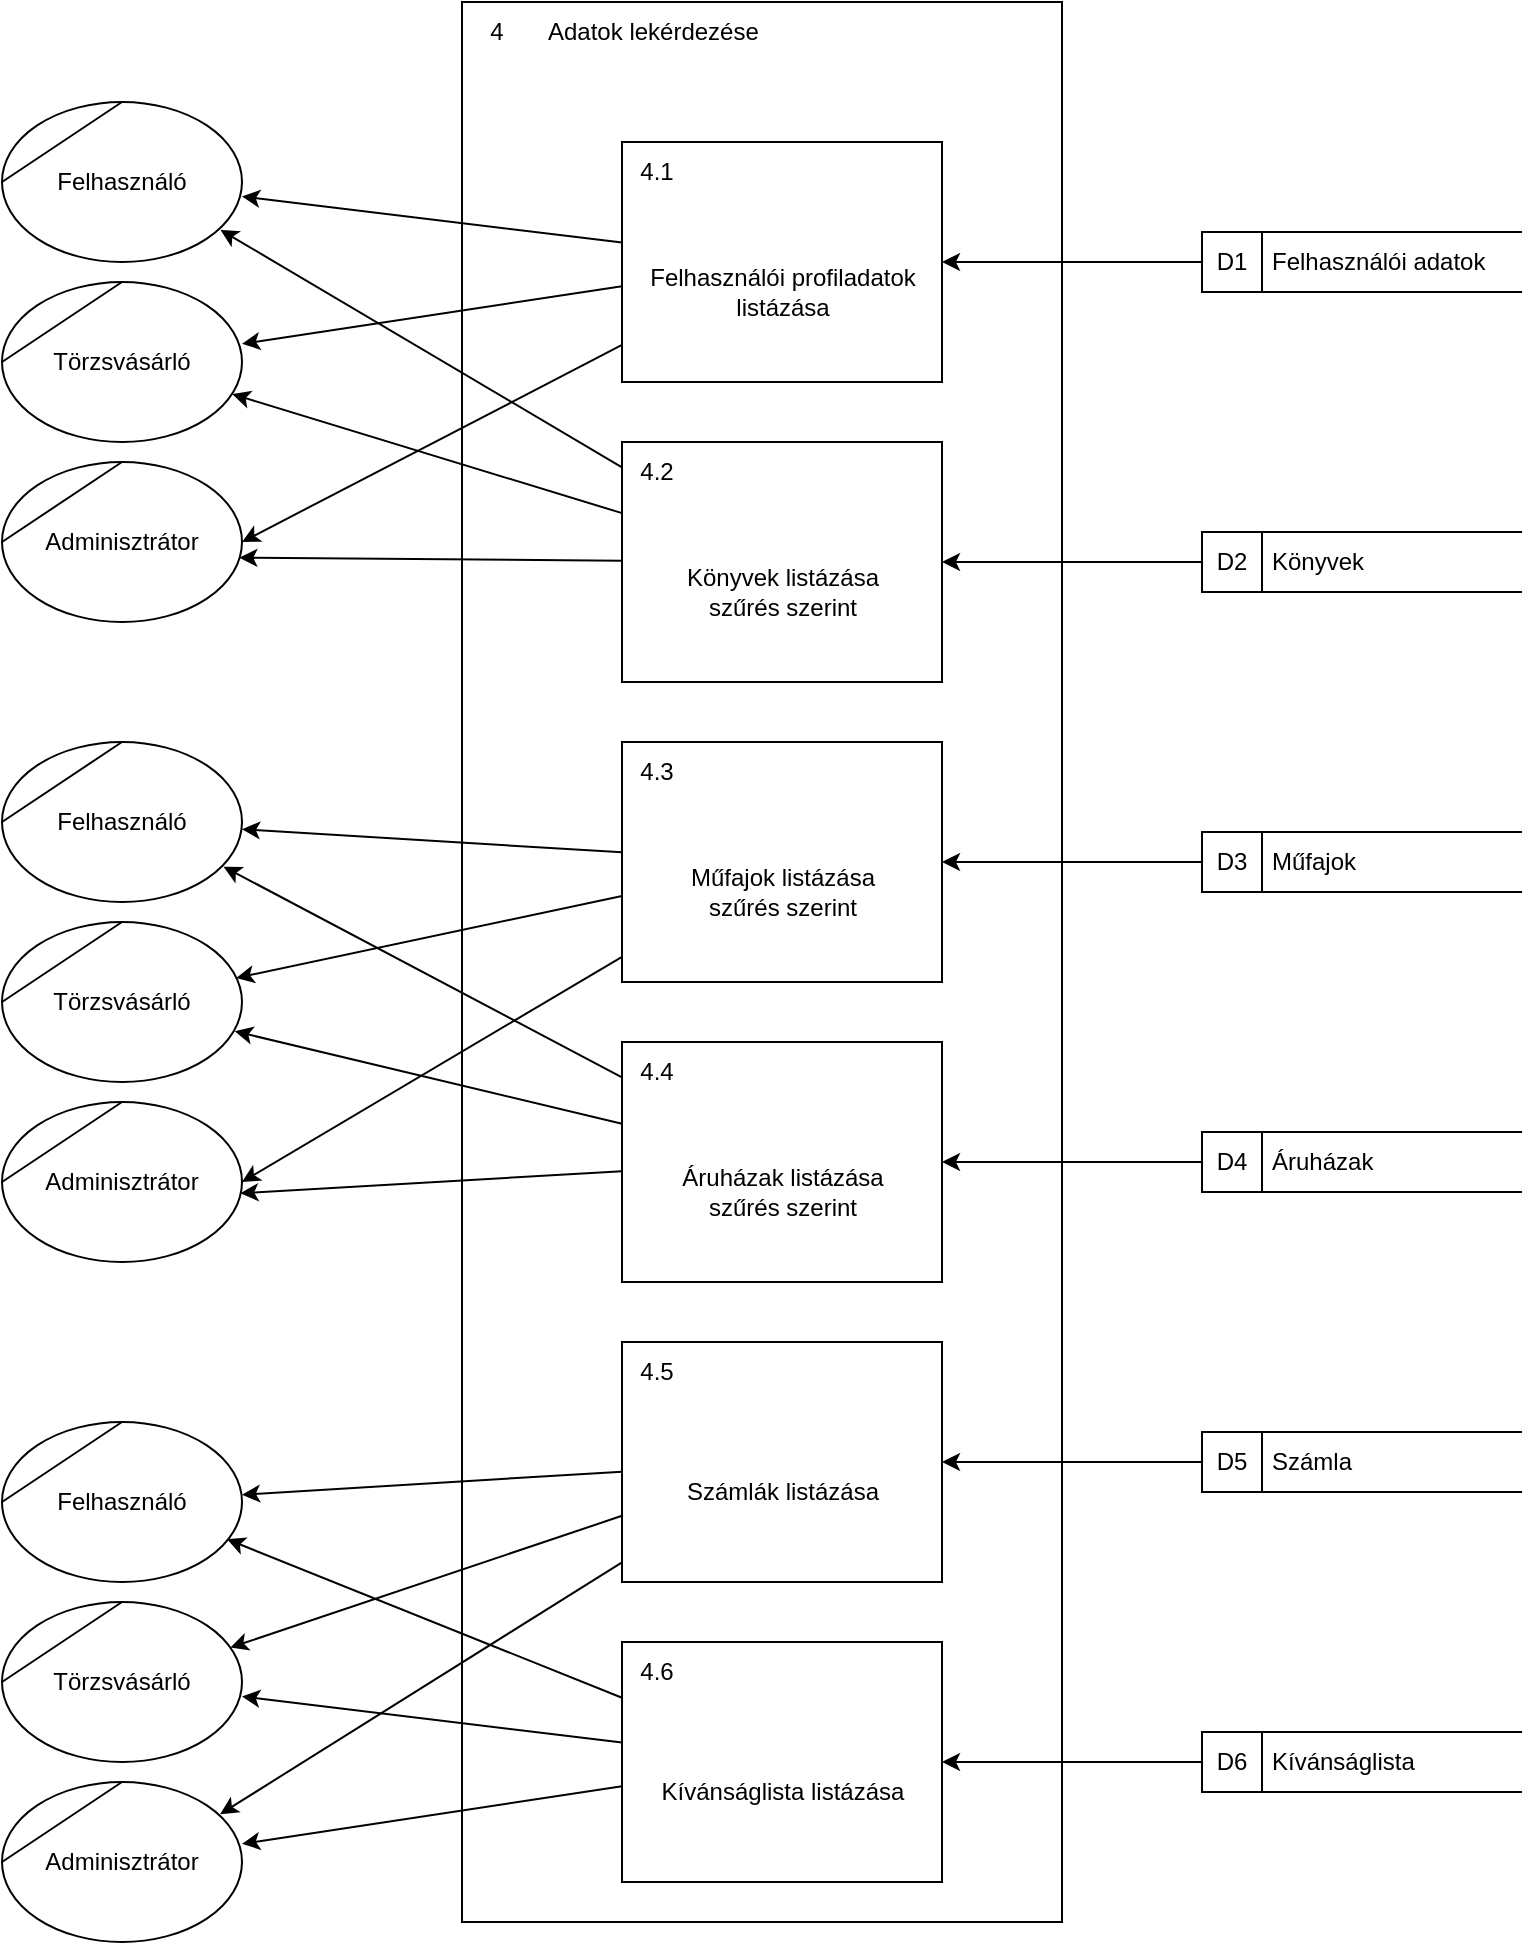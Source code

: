 <mxfile version="20.8.20" type="device"><diagram name="Page-1" id="K_e97rabE4njH5_hr9En"><mxGraphModel dx="1028" dy="612" grid="1" gridSize="10" guides="1" tooltips="1" connect="1" arrows="1" fold="1" page="1" pageScale="1" pageWidth="827" pageHeight="1169" math="0" shadow="0"><root><mxCell id="0"/><mxCell id="1" parent="0"/><mxCell id="kjCpmygRTnwy49NZT4AU-1" value="" style="html=1;dashed=0;whitespace=wrap;shape=mxgraph.dfd.process;align=center;container=1;collapsible=0;spacingTop=30;" vertex="1" parent="1"><mxGeometry x="230" y="70" width="300" height="960" as="geometry"/></mxCell><mxCell id="kjCpmygRTnwy49NZT4AU-2" value="4" style="text;html=1;strokeColor=none;fillColor=none;align=center;verticalAlign=middle;whiteSpace=wrap;rounded=0;movable=0;resizable=0;rotatable=0;cloneable=0;deletable=0;connectable=0;allowArrows=0;pointerEvents=1;" vertex="1" parent="kjCpmygRTnwy49NZT4AU-1"><mxGeometry width="35" height="30" as="geometry"/></mxCell><mxCell id="kjCpmygRTnwy49NZT4AU-3" value="Adatok lekérdezése" style="text;html=1;strokeColor=none;fillColor=none;align=left;verticalAlign=middle;whiteSpace=wrap;rounded=0;movable=0;resizable=0;connectable=0;allowArrows=0;rotatable=0;cloneable=0;deletable=0;spacingLeft=6;autosize=1;resizeWidth=0;" vertex="1" parent="kjCpmygRTnwy49NZT4AU-1"><mxGeometry x="35" width="130" height="30" as="geometry"/></mxCell><mxCell id="kjCpmygRTnwy49NZT4AU-77" value="Kívánságlista listázása" style="html=1;dashed=0;whitespace=wrap;shape=mxgraph.dfd.process2;align=center;container=1;collapsible=0;spacingTop=30;" vertex="1" parent="kjCpmygRTnwy49NZT4AU-1"><mxGeometry x="80" y="820" width="160" height="120" as="geometry"/></mxCell><mxCell id="kjCpmygRTnwy49NZT4AU-78" value="4.6" style="text;html=1;strokeColor=none;fillColor=none;align=center;verticalAlign=middle;whiteSpace=wrap;rounded=0;connectable=0;allowArrows=0;editable=1;movable=0;resizable=0;rotatable=0;deletable=0;locked=0;cloneable=0;" vertex="1" parent="kjCpmygRTnwy49NZT4AU-77"><mxGeometry width="35" height="30" as="geometry"/></mxCell><mxCell id="kjCpmygRTnwy49NZT4AU-79" value="" style="text;strokeColor=none;fillColor=none;align=left;verticalAlign=middle;whiteSpace=wrap;rounded=0;autosize=1;connectable=0;allowArrows=0;movable=0;resizable=0;rotatable=0;deletable=0;cloneable=0;spacingLeft=6;fontStyle=0;html=1;" vertex="1" parent="kjCpmygRTnwy49NZT4AU-77"><mxGeometry x="35" y="-5" width="50" height="40" as="geometry"/></mxCell><mxCell id="kjCpmygRTnwy49NZT4AU-22" value="Felhasználói adatok" style="html=1;dashed=0;whitespace=wrap;shape=mxgraph.dfd.dataStoreID;align=left;spacingLeft=33;container=1;collapsible=0;autosize=0;" vertex="1" parent="1"><mxGeometry x="600" y="185" width="160" height="30" as="geometry"/></mxCell><mxCell id="kjCpmygRTnwy49NZT4AU-23" value="D1" style="text;html=1;strokeColor=none;fillColor=none;align=center;verticalAlign=middle;whiteSpace=wrap;rounded=0;movable=0;resizable=0;rotatable=0;cloneable=0;deletable=0;allowArrows=0;connectable=0;" vertex="1" parent="kjCpmygRTnwy49NZT4AU-22"><mxGeometry width="30" height="30" as="geometry"/></mxCell><mxCell id="kjCpmygRTnwy49NZT4AU-24" value="Könyvek" style="html=1;dashed=0;whitespace=wrap;shape=mxgraph.dfd.dataStoreID;align=left;spacingLeft=33;container=1;collapsible=0;autosize=0;" vertex="1" parent="1"><mxGeometry x="600" y="335" width="160" height="30" as="geometry"/></mxCell><mxCell id="kjCpmygRTnwy49NZT4AU-25" value="D2" style="text;html=1;strokeColor=none;fillColor=none;align=center;verticalAlign=middle;whiteSpace=wrap;rounded=0;movable=0;resizable=0;rotatable=0;cloneable=0;deletable=0;allowArrows=0;connectable=0;" vertex="1" parent="kjCpmygRTnwy49NZT4AU-24"><mxGeometry width="30" height="30" as="geometry"/></mxCell><mxCell id="kjCpmygRTnwy49NZT4AU-26" value="Műfajok" style="html=1;dashed=0;whitespace=wrap;shape=mxgraph.dfd.dataStoreID;align=left;spacingLeft=33;container=1;collapsible=0;autosize=0;" vertex="1" parent="1"><mxGeometry x="600" y="485" width="160" height="30" as="geometry"/></mxCell><mxCell id="kjCpmygRTnwy49NZT4AU-27" value="D3" style="text;html=1;strokeColor=none;fillColor=none;align=center;verticalAlign=middle;whiteSpace=wrap;rounded=0;movable=0;resizable=0;rotatable=0;cloneable=0;deletable=0;allowArrows=0;connectable=0;" vertex="1" parent="kjCpmygRTnwy49NZT4AU-26"><mxGeometry width="30" height="30" as="geometry"/></mxCell><mxCell id="kjCpmygRTnwy49NZT4AU-28" value="Áruházak" style="html=1;dashed=0;whitespace=wrap;shape=mxgraph.dfd.dataStoreID;align=left;spacingLeft=33;container=1;collapsible=0;autosize=0;" vertex="1" parent="1"><mxGeometry x="600" y="635" width="160" height="30" as="geometry"/></mxCell><mxCell id="kjCpmygRTnwy49NZT4AU-29" value="D4" style="text;html=1;strokeColor=none;fillColor=none;align=center;verticalAlign=middle;whiteSpace=wrap;rounded=0;movable=0;resizable=0;rotatable=0;cloneable=0;deletable=0;allowArrows=0;connectable=0;" vertex="1" parent="kjCpmygRTnwy49NZT4AU-28"><mxGeometry width="30" height="30" as="geometry"/></mxCell><mxCell id="kjCpmygRTnwy49NZT4AU-30" value="Számla" style="html=1;dashed=0;whitespace=wrap;shape=mxgraph.dfd.dataStoreID;align=left;spacingLeft=33;container=1;collapsible=0;autosize=0;" vertex="1" parent="1"><mxGeometry x="600" y="785" width="160" height="30" as="geometry"/></mxCell><mxCell id="kjCpmygRTnwy49NZT4AU-31" value="D5" style="text;html=1;strokeColor=none;fillColor=none;align=center;verticalAlign=middle;whiteSpace=wrap;rounded=0;movable=0;resizable=0;rotatable=0;cloneable=0;deletable=0;allowArrows=0;connectable=0;" vertex="1" parent="kjCpmygRTnwy49NZT4AU-30"><mxGeometry width="30" height="30" as="geometry"/></mxCell><mxCell id="kjCpmygRTnwy49NZT4AU-47" value="Felhasználói profiladatok&lt;br&gt;listázása" style="html=1;dashed=0;whitespace=wrap;shape=mxgraph.dfd.process2;align=center;container=1;collapsible=0;spacingTop=30;" vertex="1" parent="1"><mxGeometry x="310" y="140" width="160" height="120" as="geometry"/></mxCell><mxCell id="kjCpmygRTnwy49NZT4AU-48" value="4.1" style="text;html=1;strokeColor=none;fillColor=none;align=center;verticalAlign=middle;whiteSpace=wrap;rounded=0;connectable=0;allowArrows=0;editable=1;movable=0;resizable=0;rotatable=0;deletable=0;locked=0;cloneable=0;" vertex="1" parent="kjCpmygRTnwy49NZT4AU-47"><mxGeometry width="35" height="30" as="geometry"/></mxCell><mxCell id="kjCpmygRTnwy49NZT4AU-49" value="" style="text;strokeColor=none;fillColor=none;align=left;verticalAlign=middle;whiteSpace=wrap;rounded=0;autosize=1;connectable=0;allowArrows=0;movable=0;resizable=0;rotatable=0;deletable=0;cloneable=0;spacingLeft=6;fontStyle=0;html=1;" vertex="1" parent="kjCpmygRTnwy49NZT4AU-47"><mxGeometry x="35" y="-5" width="50" height="40" as="geometry"/></mxCell><mxCell id="kjCpmygRTnwy49NZT4AU-50" value="Könyvek listázása&lt;br&gt;szűrés szerint" style="html=1;dashed=0;whitespace=wrap;shape=mxgraph.dfd.process2;align=center;container=1;collapsible=0;spacingTop=30;" vertex="1" parent="1"><mxGeometry x="310" y="290" width="160" height="120" as="geometry"/></mxCell><mxCell id="kjCpmygRTnwy49NZT4AU-51" value="4.2" style="text;html=1;strokeColor=none;fillColor=none;align=center;verticalAlign=middle;whiteSpace=wrap;rounded=0;connectable=0;allowArrows=0;editable=1;movable=0;resizable=0;rotatable=0;deletable=0;locked=0;cloneable=0;" vertex="1" parent="kjCpmygRTnwy49NZT4AU-50"><mxGeometry width="35" height="30" as="geometry"/></mxCell><mxCell id="kjCpmygRTnwy49NZT4AU-52" value="" style="text;strokeColor=none;fillColor=none;align=left;verticalAlign=middle;whiteSpace=wrap;rounded=0;autosize=1;connectable=0;allowArrows=0;movable=0;resizable=0;rotatable=0;deletable=0;cloneable=0;spacingLeft=6;fontStyle=0;html=1;" vertex="1" parent="kjCpmygRTnwy49NZT4AU-50"><mxGeometry x="35" y="-5" width="50" height="40" as="geometry"/></mxCell><mxCell id="kjCpmygRTnwy49NZT4AU-53" value="Műfajok listázása&lt;br&gt;szűrés szerint" style="html=1;dashed=0;whitespace=wrap;shape=mxgraph.dfd.process2;align=center;container=1;collapsible=0;spacingTop=30;" vertex="1" parent="1"><mxGeometry x="310" y="440" width="160" height="120" as="geometry"/></mxCell><mxCell id="kjCpmygRTnwy49NZT4AU-54" value="4.3" style="text;html=1;strokeColor=none;fillColor=none;align=center;verticalAlign=middle;whiteSpace=wrap;rounded=0;connectable=0;allowArrows=0;editable=1;movable=0;resizable=0;rotatable=0;deletable=0;locked=0;cloneable=0;" vertex="1" parent="kjCpmygRTnwy49NZT4AU-53"><mxGeometry width="35" height="30" as="geometry"/></mxCell><mxCell id="kjCpmygRTnwy49NZT4AU-55" value="" style="text;strokeColor=none;fillColor=none;align=left;verticalAlign=middle;whiteSpace=wrap;rounded=0;autosize=1;connectable=0;allowArrows=0;movable=0;resizable=0;rotatable=0;deletable=0;cloneable=0;spacingLeft=6;fontStyle=0;html=1;" vertex="1" parent="kjCpmygRTnwy49NZT4AU-53"><mxGeometry x="35" y="-5" width="50" height="40" as="geometry"/></mxCell><mxCell id="kjCpmygRTnwy49NZT4AU-56" value="Áruházak listázása&lt;br&gt;szűrés szerint" style="html=1;dashed=0;whitespace=wrap;shape=mxgraph.dfd.process2;align=center;container=1;collapsible=0;spacingTop=30;" vertex="1" parent="1"><mxGeometry x="310" y="590" width="160" height="120" as="geometry"/></mxCell><mxCell id="kjCpmygRTnwy49NZT4AU-57" value="4.4" style="text;html=1;strokeColor=none;fillColor=none;align=center;verticalAlign=middle;whiteSpace=wrap;rounded=0;connectable=0;allowArrows=0;editable=1;movable=0;resizable=0;rotatable=0;deletable=0;locked=0;cloneable=0;" vertex="1" parent="kjCpmygRTnwy49NZT4AU-56"><mxGeometry width="35" height="30" as="geometry"/></mxCell><mxCell id="kjCpmygRTnwy49NZT4AU-58" value="" style="text;strokeColor=none;fillColor=none;align=left;verticalAlign=middle;whiteSpace=wrap;rounded=0;autosize=1;connectable=0;allowArrows=0;movable=0;resizable=0;rotatable=0;deletable=0;cloneable=0;spacingLeft=6;fontStyle=0;html=1;" vertex="1" parent="kjCpmygRTnwy49NZT4AU-56"><mxGeometry x="35" y="-5" width="50" height="40" as="geometry"/></mxCell><mxCell id="kjCpmygRTnwy49NZT4AU-59" value="Számlák listázása" style="html=1;dashed=0;whitespace=wrap;shape=mxgraph.dfd.process2;align=center;container=1;collapsible=0;spacingTop=30;" vertex="1" parent="1"><mxGeometry x="310" y="740" width="160" height="120" as="geometry"/></mxCell><mxCell id="kjCpmygRTnwy49NZT4AU-60" value="4.5" style="text;html=1;strokeColor=none;fillColor=none;align=center;verticalAlign=middle;whiteSpace=wrap;rounded=0;connectable=0;allowArrows=0;editable=1;movable=0;resizable=0;rotatable=0;deletable=0;locked=0;cloneable=0;" vertex="1" parent="kjCpmygRTnwy49NZT4AU-59"><mxGeometry width="35" height="30" as="geometry"/></mxCell><mxCell id="kjCpmygRTnwy49NZT4AU-61" value="" style="text;strokeColor=none;fillColor=none;align=left;verticalAlign=middle;whiteSpace=wrap;rounded=0;autosize=1;connectable=0;allowArrows=0;movable=0;resizable=0;rotatable=0;deletable=0;cloneable=0;spacingLeft=6;fontStyle=0;html=1;" vertex="1" parent="kjCpmygRTnwy49NZT4AU-59"><mxGeometry x="35" y="-5" width="50" height="40" as="geometry"/></mxCell><mxCell id="kjCpmygRTnwy49NZT4AU-80" value="Kívánságlista" style="html=1;dashed=0;whitespace=wrap;shape=mxgraph.dfd.dataStoreID;align=left;spacingLeft=33;container=1;collapsible=0;autosize=0;" vertex="1" parent="1"><mxGeometry x="600" y="935" width="160" height="30" as="geometry"/></mxCell><mxCell id="kjCpmygRTnwy49NZT4AU-81" value="D6" style="text;html=1;strokeColor=none;fillColor=none;align=center;verticalAlign=middle;whiteSpace=wrap;rounded=0;movable=0;resizable=0;rotatable=0;cloneable=0;deletable=0;allowArrows=0;connectable=0;" vertex="1" parent="kjCpmygRTnwy49NZT4AU-80"><mxGeometry width="30" height="30" as="geometry"/></mxCell><mxCell id="kjCpmygRTnwy49NZT4AU-82" value="" style="endArrow=classic;html=1;rounded=0;verticalAlign=bottom;" edge="1" parent="1" source="kjCpmygRTnwy49NZT4AU-80" target="kjCpmygRTnwy49NZT4AU-77"><mxGeometry x="-0.231" y="-10" width="50" height="50" relative="1" as="geometry"><mxPoint x="460" y="720" as="sourcePoint"/><mxPoint x="580" y="720" as="targetPoint"/><mxPoint x="-1" as="offset"/></mxGeometry></mxCell><mxCell id="kjCpmygRTnwy49NZT4AU-84" value="" style="endArrow=classic;html=1;rounded=0;verticalAlign=bottom;" edge="1" parent="1" source="kjCpmygRTnwy49NZT4AU-30" target="kjCpmygRTnwy49NZT4AU-59"><mxGeometry width="50" height="50" relative="1" as="geometry"><mxPoint x="570" y="963" as="sourcePoint"/><mxPoint x="480" y="962" as="targetPoint"/></mxGeometry></mxCell><mxCell id="kjCpmygRTnwy49NZT4AU-85" value="" style="endArrow=classic;html=1;rounded=0;verticalAlign=bottom;" edge="1" parent="1" source="kjCpmygRTnwy49NZT4AU-28" target="kjCpmygRTnwy49NZT4AU-56"><mxGeometry width="50" height="50" relative="1" as="geometry"><mxPoint x="580" y="973" as="sourcePoint"/><mxPoint x="490" y="972" as="targetPoint"/></mxGeometry></mxCell><mxCell id="kjCpmygRTnwy49NZT4AU-86" value="" style="endArrow=classic;html=1;rounded=0;verticalAlign=bottom;" edge="1" parent="1" source="kjCpmygRTnwy49NZT4AU-26" target="kjCpmygRTnwy49NZT4AU-53"><mxGeometry width="50" height="50" relative="1" as="geometry"><mxPoint x="590" y="983" as="sourcePoint"/><mxPoint x="500" y="982" as="targetPoint"/></mxGeometry></mxCell><mxCell id="kjCpmygRTnwy49NZT4AU-87" value="" style="endArrow=classic;html=1;rounded=0;verticalAlign=bottom;" edge="1" parent="1" source="kjCpmygRTnwy49NZT4AU-24" target="kjCpmygRTnwy49NZT4AU-50"><mxGeometry x="-0.004" width="50" height="50" relative="1" as="geometry"><mxPoint x="600" y="993" as="sourcePoint"/><mxPoint x="510" y="992" as="targetPoint"/><mxPoint as="offset"/></mxGeometry></mxCell><mxCell id="kjCpmygRTnwy49NZT4AU-88" value="" style="endArrow=classic;html=1;rounded=0;verticalAlign=bottom;" edge="1" parent="1" source="kjCpmygRTnwy49NZT4AU-22" target="kjCpmygRTnwy49NZT4AU-47"><mxGeometry width="50" height="50" relative="1" as="geometry"><mxPoint x="610" y="1003" as="sourcePoint"/><mxPoint x="520" y="1002" as="targetPoint"/></mxGeometry></mxCell><mxCell id="kjCpmygRTnwy49NZT4AU-97" value="Felhasználó" style="shape=stencil(tZRtjoMgEIZPw98GJR6gYXfvQe10nZQCAbYft99RNKlW7GajiTGZeeXhnZGBCRka5YCVvGHig5VlwTm9Kb5NYhUc1DElr8qjOmhISojenuGGx9gz0DTgMbaq+GR8T9+0j5C1NYYgaE0YKU86wRQaWsvvCdZv/xhFjvgXiOB7kynLyq+/Y3fVNuBiI79j7OB+db/rgceOi61+3Grg4v9YISmTO9xCHlR9/vb2xxxnzYDW6AK8OfLTeZzO66ynzM5CnqyHBUsn1DqN9UITnWoH/kUY5Iu9PtVUzRY1jx4IGk22K9UioSs+44+uvFxl3bKX1nTZdE12iV8=);whiteSpace=wrap;html=1;" vertex="1" parent="1"><mxGeometry y="440" width="120" height="80" as="geometry"/></mxCell><mxCell id="kjCpmygRTnwy49NZT4AU-98" value="Törzsvásárló" style="shape=stencil(tZRtjoMgEIZPw98GJR6gYXfvQe10nZQCAbYft99RNKlW7GajiTGZeeXhnZGBCRka5YCVvGHig5VlwTm9Kb5NYhUc1DElr8qjOmhISojenuGGx9gz0DTgMbaq+GR8T9+0j5C1NYYgaE0YKU86wRQaWsvvCdZv/xhFjvgXiOB7kynLyq+/Y3fVNuBiI79j7OB+db/rgceOi61+3Grg4v9YISmTO9xCHlR9/vb2xxxnzYDW6AK8OfLTeZzO66ynzM5CnqyHBUsn1DqN9UITnWoH/kUY5Iu9PtVUzRY1jx4IGk22K9UioSs+44+uvFxl3bKX1nTZdE12iV8=);whiteSpace=wrap;html=1;" vertex="1" parent="1"><mxGeometry y="530" width="120" height="80" as="geometry"/></mxCell><mxCell id="kjCpmygRTnwy49NZT4AU-99" value="Adminisztrátor" style="shape=stencil(tZRtjoMgEIZPw98GJR6gYXfvQe10nZQCAbYft99RNKlW7GajiTGZeeXhnZGBCRka5YCVvGHig5VlwTm9Kb5NYhUc1DElr8qjOmhISojenuGGx9gz0DTgMbaq+GR8T9+0j5C1NYYgaE0YKU86wRQaWsvvCdZv/xhFjvgXiOB7kynLyq+/Y3fVNuBiI79j7OB+db/rgceOi61+3Grg4v9YISmTO9xCHlR9/vb2xxxnzYDW6AK8OfLTeZzO66ynzM5CnqyHBUsn1DqN9UITnWoH/kUY5Iu9PtVUzRY1jx4IGk22K9UioSs+44+uvFxl3bKX1nTZdE12iV8=);whiteSpace=wrap;html=1;" vertex="1" parent="1"><mxGeometry y="620" width="120" height="80" as="geometry"/></mxCell><mxCell id="kjCpmygRTnwy49NZT4AU-100" value="Felhasználó" style="shape=stencil(tZRtjoMgEIZPw98GJR6gYXfvQe10nZQCAbYft99RNKlW7GajiTGZeeXhnZGBCRka5YCVvGHig5VlwTm9Kb5NYhUc1DElr8qjOmhISojenuGGx9gz0DTgMbaq+GR8T9+0j5C1NYYgaE0YKU86wRQaWsvvCdZv/xhFjvgXiOB7kynLyq+/Y3fVNuBiI79j7OB+db/rgceOi61+3Grg4v9YISmTO9xCHlR9/vb2xxxnzYDW6AK8OfLTeZzO66ynzM5CnqyHBUsn1DqN9UITnWoH/kUY5Iu9PtVUzRY1jx4IGk22K9UioSs+44+uvFxl3bKX1nTZdE12iV8=);whiteSpace=wrap;html=1;" vertex="1" parent="1"><mxGeometry y="780" width="120" height="80" as="geometry"/></mxCell><mxCell id="kjCpmygRTnwy49NZT4AU-101" value="Törzsvásárló" style="shape=stencil(tZRtjoMgEIZPw98GJR6gYXfvQe10nZQCAbYft99RNKlW7GajiTGZeeXhnZGBCRka5YCVvGHig5VlwTm9Kb5NYhUc1DElr8qjOmhISojenuGGx9gz0DTgMbaq+GR8T9+0j5C1NYYgaE0YKU86wRQaWsvvCdZv/xhFjvgXiOB7kynLyq+/Y3fVNuBiI79j7OB+db/rgceOi61+3Grg4v9YISmTO9xCHlR9/vb2xxxnzYDW6AK8OfLTeZzO66ynzM5CnqyHBUsn1DqN9UITnWoH/kUY5Iu9PtVUzRY1jx4IGk22K9UioSs+44+uvFxl3bKX1nTZdE12iV8=);whiteSpace=wrap;html=1;" vertex="1" parent="1"><mxGeometry y="870" width="120" height="80" as="geometry"/></mxCell><mxCell id="kjCpmygRTnwy49NZT4AU-102" value="Adminisztrátor" style="shape=stencil(tZRtjoMgEIZPw98GJR6gYXfvQe10nZQCAbYft99RNKlW7GajiTGZeeXhnZGBCRka5YCVvGHig5VlwTm9Kb5NYhUc1DElr8qjOmhISojenuGGx9gz0DTgMbaq+GR8T9+0j5C1NYYgaE0YKU86wRQaWsvvCdZv/xhFjvgXiOB7kynLyq+/Y3fVNuBiI79j7OB+db/rgceOi61+3Grg4v9YISmTO9xCHlR9/vb2xxxnzYDW6AK8OfLTeZzO66ynzM5CnqyHBUsn1DqN9UITnWoH/kUY5Iu9PtVUzRY1jx4IGk22K9UioSs+44+uvFxl3bKX1nTZdE12iV8=);whiteSpace=wrap;html=1;" vertex="1" parent="1"><mxGeometry y="960" width="120" height="80" as="geometry"/></mxCell><mxCell id="kjCpmygRTnwy49NZT4AU-107" value="" style="endArrow=classic;html=1;rounded=0;verticalAlign=bottom;" edge="1" parent="1" source="kjCpmygRTnwy49NZT4AU-53" target="kjCpmygRTnwy49NZT4AU-97"><mxGeometry width="50" height="50" relative="1" as="geometry"><mxPoint x="360" y="238" as="sourcePoint"/><mxPoint x="169" y="209" as="targetPoint"/></mxGeometry></mxCell><mxCell id="kjCpmygRTnwy49NZT4AU-108" value="" style="endArrow=classic;html=1;rounded=0;verticalAlign=bottom;entryX=0.976;entryY=0.35;entryDx=0;entryDy=0;entryPerimeter=0;" edge="1" parent="1" source="kjCpmygRTnwy49NZT4AU-53" target="kjCpmygRTnwy49NZT4AU-98"><mxGeometry width="50" height="50" relative="1" as="geometry"><mxPoint x="370" y="248" as="sourcePoint"/><mxPoint x="179" y="219" as="targetPoint"/></mxGeometry></mxCell><mxCell id="kjCpmygRTnwy49NZT4AU-109" value="" style="endArrow=classic;html=1;rounded=0;verticalAlign=bottom;entryX=1;entryY=0.5;entryDx=0;entryDy=0;" edge="1" parent="1" source="kjCpmygRTnwy49NZT4AU-53" target="kjCpmygRTnwy49NZT4AU-99"><mxGeometry width="50" height="50" relative="1" as="geometry"><mxPoint x="380" y="258" as="sourcePoint"/><mxPoint x="189" y="229" as="targetPoint"/></mxGeometry></mxCell><mxCell id="kjCpmygRTnwy49NZT4AU-111" value="Felhasználó" style="shape=stencil(tZRtjoMgEIZPw98GJR6gYXfvQe10nZQCAbYft99RNKlW7GajiTGZeeXhnZGBCRka5YCVvGHig5VlwTm9Kb5NYhUc1DElr8qjOmhISojenuGGx9gz0DTgMbaq+GR8T9+0j5C1NYYgaE0YKU86wRQaWsvvCdZv/xhFjvgXiOB7kynLyq+/Y3fVNuBiI79j7OB+db/rgceOi61+3Grg4v9YISmTO9xCHlR9/vb2xxxnzYDW6AK8OfLTeZzO66ynzM5CnqyHBUsn1DqN9UITnWoH/kUY5Iu9PtVUzRY1jx4IGk22K9UioSs+44+uvFxl3bKX1nTZdE12iV8=);whiteSpace=wrap;html=1;" vertex="1" parent="1"><mxGeometry y="120" width="120" height="80" as="geometry"/></mxCell><mxCell id="kjCpmygRTnwy49NZT4AU-112" value="Törzsvásárló" style="shape=stencil(tZRtjoMgEIZPw98GJR6gYXfvQe10nZQCAbYft99RNKlW7GajiTGZeeXhnZGBCRka5YCVvGHig5VlwTm9Kb5NYhUc1DElr8qjOmhISojenuGGx9gz0DTgMbaq+GR8T9+0j5C1NYYgaE0YKU86wRQaWsvvCdZv/xhFjvgXiOB7kynLyq+/Y3fVNuBiI79j7OB+db/rgceOi61+3Grg4v9YISmTO9xCHlR9/vb2xxxnzYDW6AK8OfLTeZzO66ynzM5CnqyHBUsn1DqN9UITnWoH/kUY5Iu9PtVUzRY1jx4IGk22K9UioSs+44+uvFxl3bKX1nTZdE12iV8=);whiteSpace=wrap;html=1;" vertex="1" parent="1"><mxGeometry y="210" width="120" height="80" as="geometry"/></mxCell><mxCell id="kjCpmygRTnwy49NZT4AU-113" value="Adminisztrátor" style="shape=stencil(tZRtjoMgEIZPw98GJR6gYXfvQe10nZQCAbYft99RNKlW7GajiTGZeeXhnZGBCRka5YCVvGHig5VlwTm9Kb5NYhUc1DElr8qjOmhISojenuGGx9gz0DTgMbaq+GR8T9+0j5C1NYYgaE0YKU86wRQaWsvvCdZv/xhFjvgXiOB7kynLyq+/Y3fVNuBiI79j7OB+db/rgceOi61+3Grg4v9YISmTO9xCHlR9/vb2xxxnzYDW6AK8OfLTeZzO66ynzM5CnqyHBUsn1DqN9UITnWoH/kUY5Iu9PtVUzRY1jx4IGk22K9UioSs+44+uvFxl3bKX1nTZdE12iV8=);whiteSpace=wrap;html=1;" vertex="1" parent="1"><mxGeometry y="300" width="120" height="80" as="geometry"/></mxCell><mxCell id="kjCpmygRTnwy49NZT4AU-117" value="" style="endArrow=classic;html=1;rounded=0;verticalAlign=bottom;" edge="1" parent="1" source="kjCpmygRTnwy49NZT4AU-47" target="kjCpmygRTnwy49NZT4AU-111"><mxGeometry width="50" height="50" relative="1" as="geometry"><mxPoint x="320" y="505" as="sourcePoint"/><mxPoint x="130" y="494" as="targetPoint"/></mxGeometry></mxCell><mxCell id="kjCpmygRTnwy49NZT4AU-118" value="" style="endArrow=classic;html=1;rounded=0;verticalAlign=bottom;" edge="1" parent="1" source="kjCpmygRTnwy49NZT4AU-47" target="kjCpmygRTnwy49NZT4AU-112"><mxGeometry width="50" height="50" relative="1" as="geometry"><mxPoint x="330" y="515" as="sourcePoint"/><mxPoint x="140" y="504" as="targetPoint"/></mxGeometry></mxCell><mxCell id="kjCpmygRTnwy49NZT4AU-119" value="" style="endArrow=classic;html=1;rounded=0;verticalAlign=bottom;entryX=1;entryY=0.5;entryDx=0;entryDy=0;" edge="1" parent="1" source="kjCpmygRTnwy49NZT4AU-47" target="kjCpmygRTnwy49NZT4AU-113"><mxGeometry width="50" height="50" relative="1" as="geometry"><mxPoint x="340" y="525" as="sourcePoint"/><mxPoint x="150" y="514" as="targetPoint"/></mxGeometry></mxCell><mxCell id="kjCpmygRTnwy49NZT4AU-120" value="" style="endArrow=classic;html=1;rounded=0;verticalAlign=bottom;entryX=0.91;entryY=0.799;entryDx=0;entryDy=0;entryPerimeter=0;" edge="1" parent="1" source="kjCpmygRTnwy49NZT4AU-50" target="kjCpmygRTnwy49NZT4AU-111"><mxGeometry width="50" height="50" relative="1" as="geometry"><mxPoint x="350" y="535" as="sourcePoint"/><mxPoint x="160" y="524" as="targetPoint"/></mxGeometry></mxCell><mxCell id="kjCpmygRTnwy49NZT4AU-121" value="" style="endArrow=classic;html=1;rounded=0;verticalAlign=bottom;entryX=0.96;entryY=0.701;entryDx=0;entryDy=0;entryPerimeter=0;" edge="1" parent="1" source="kjCpmygRTnwy49NZT4AU-50" target="kjCpmygRTnwy49NZT4AU-112"><mxGeometry width="50" height="50" relative="1" as="geometry"><mxPoint x="360" y="545" as="sourcePoint"/><mxPoint x="170" y="534" as="targetPoint"/></mxGeometry></mxCell><mxCell id="kjCpmygRTnwy49NZT4AU-122" value="" style="endArrow=classic;html=1;rounded=0;verticalAlign=bottom;entryX=0.989;entryY=0.598;entryDx=0;entryDy=0;entryPerimeter=0;" edge="1" parent="1" source="kjCpmygRTnwy49NZT4AU-50" target="kjCpmygRTnwy49NZT4AU-113"><mxGeometry width="50" height="50" relative="1" as="geometry"><mxPoint x="370" y="555" as="sourcePoint"/><mxPoint x="180" y="544" as="targetPoint"/></mxGeometry></mxCell><mxCell id="kjCpmygRTnwy49NZT4AU-125" value="" style="endArrow=classic;html=1;rounded=0;verticalAlign=bottom;entryX=0.923;entryY=0.779;entryDx=0;entryDy=0;entryPerimeter=0;" edge="1" parent="1" source="kjCpmygRTnwy49NZT4AU-56" target="kjCpmygRTnwy49NZT4AU-97"><mxGeometry width="50" height="50" relative="1" as="geometry"><mxPoint x="390" y="575" as="sourcePoint"/><mxPoint x="200" y="564" as="targetPoint"/></mxGeometry></mxCell><mxCell id="kjCpmygRTnwy49NZT4AU-126" value="" style="endArrow=classic;html=1;rounded=0;verticalAlign=bottom;entryX=0.97;entryY=0.683;entryDx=0;entryDy=0;entryPerimeter=0;" edge="1" parent="1" source="kjCpmygRTnwy49NZT4AU-56" target="kjCpmygRTnwy49NZT4AU-98"><mxGeometry width="50" height="50" relative="1" as="geometry"><mxPoint x="400" y="585" as="sourcePoint"/><mxPoint x="210" y="574" as="targetPoint"/></mxGeometry></mxCell><mxCell id="kjCpmygRTnwy49NZT4AU-127" value="" style="endArrow=classic;html=1;rounded=0;verticalAlign=bottom;entryX=0.993;entryY=0.571;entryDx=0;entryDy=0;entryPerimeter=0;" edge="1" parent="1" source="kjCpmygRTnwy49NZT4AU-56" target="kjCpmygRTnwy49NZT4AU-99"><mxGeometry width="50" height="50" relative="1" as="geometry"><mxPoint x="410" y="595" as="sourcePoint"/><mxPoint x="220" y="584" as="targetPoint"/></mxGeometry></mxCell><mxCell id="kjCpmygRTnwy49NZT4AU-128" value="" style="endArrow=classic;html=1;rounded=0;verticalAlign=bottom;" edge="1" parent="1" source="kjCpmygRTnwy49NZT4AU-59" target="kjCpmygRTnwy49NZT4AU-100"><mxGeometry width="50" height="50" relative="1" as="geometry"><mxPoint x="320" y="831" as="sourcePoint"/><mxPoint x="130" y="820" as="targetPoint"/></mxGeometry></mxCell><mxCell id="kjCpmygRTnwy49NZT4AU-129" value="" style="endArrow=classic;html=1;rounded=0;verticalAlign=bottom;entryX=0.951;entryY=0.285;entryDx=0;entryDy=0;entryPerimeter=0;" edge="1" parent="1" source="kjCpmygRTnwy49NZT4AU-59" target="kjCpmygRTnwy49NZT4AU-101"><mxGeometry width="50" height="50" relative="1" as="geometry"><mxPoint x="320" y="815" as="sourcePoint"/><mxPoint x="130" y="826" as="targetPoint"/></mxGeometry></mxCell><mxCell id="kjCpmygRTnwy49NZT4AU-130" value="" style="endArrow=classic;html=1;rounded=0;verticalAlign=bottom;entryX=0.938;entryY=0.733;entryDx=0;entryDy=0;entryPerimeter=0;" edge="1" parent="1" source="kjCpmygRTnwy49NZT4AU-77" target="kjCpmygRTnwy49NZT4AU-100"><mxGeometry width="50" height="50" relative="1" as="geometry"><mxPoint x="330" y="825" as="sourcePoint"/><mxPoint x="140" y="836" as="targetPoint"/></mxGeometry></mxCell><mxCell id="kjCpmygRTnwy49NZT4AU-131" value="" style="endArrow=classic;html=1;rounded=0;verticalAlign=bottom;entryX=0.909;entryY=0.201;entryDx=0;entryDy=0;entryPerimeter=0;" edge="1" parent="1" source="kjCpmygRTnwy49NZT4AU-59" target="kjCpmygRTnwy49NZT4AU-102"><mxGeometry width="50" height="50" relative="1" as="geometry"><mxPoint x="340" y="835" as="sourcePoint"/><mxPoint x="150" y="846" as="targetPoint"/></mxGeometry></mxCell><mxCell id="kjCpmygRTnwy49NZT4AU-132" value="" style="endArrow=classic;html=1;rounded=0;verticalAlign=bottom;" edge="1" parent="1" source="kjCpmygRTnwy49NZT4AU-77" target="kjCpmygRTnwy49NZT4AU-101"><mxGeometry width="50" height="50" relative="1" as="geometry"><mxPoint x="350" y="845" as="sourcePoint"/><mxPoint x="160" y="856" as="targetPoint"/></mxGeometry></mxCell><mxCell id="kjCpmygRTnwy49NZT4AU-133" value="" style="endArrow=classic;html=1;rounded=0;verticalAlign=bottom;" edge="1" parent="1" source="kjCpmygRTnwy49NZT4AU-77" target="kjCpmygRTnwy49NZT4AU-102"><mxGeometry width="50" height="50" relative="1" as="geometry"><mxPoint x="360" y="855" as="sourcePoint"/><mxPoint x="170" y="866" as="targetPoint"/></mxGeometry></mxCell></root></mxGraphModel></diagram></mxfile>